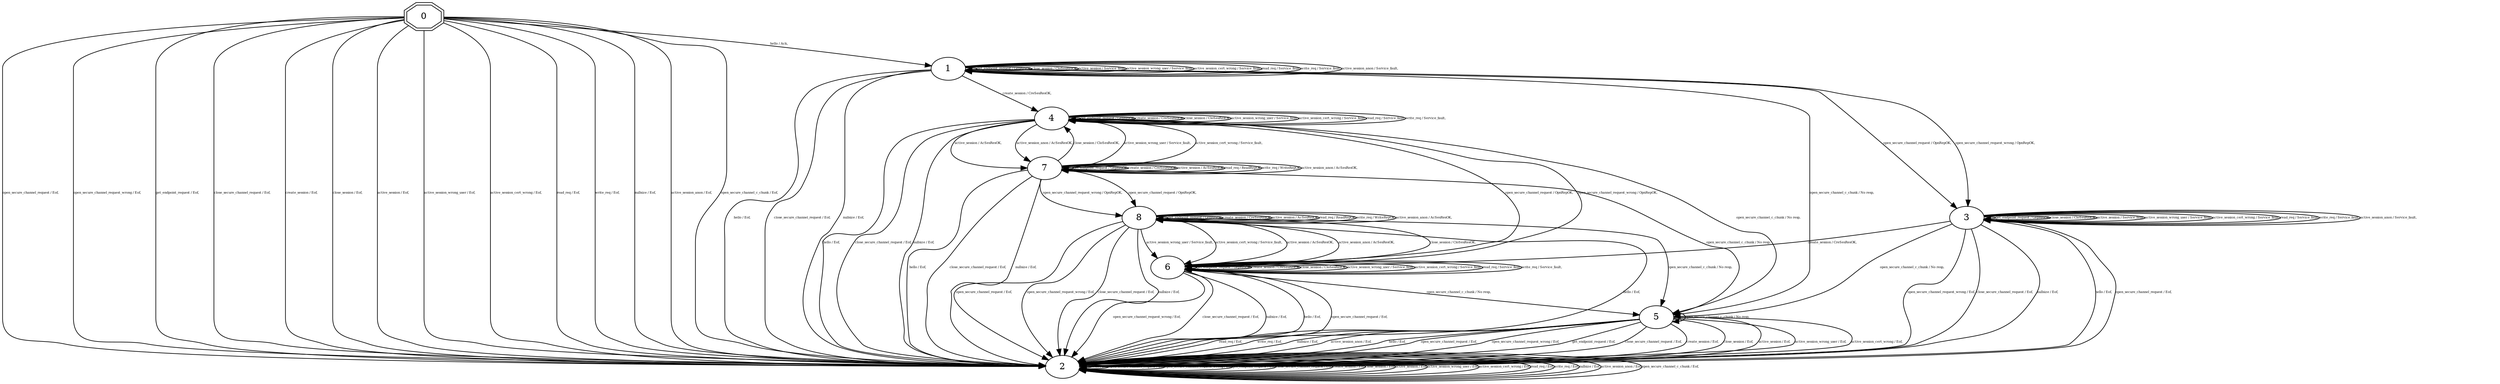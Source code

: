 digraph "Automata" {
"0" [shape=doubleoctagon, style=filled, fillcolor=white, URL="0"];
"2" [shape=ellipse, style=filled, fillcolor=white, URL="2"];
"1" [shape=ellipse, style=filled, fillcolor=white, URL="1"];
"5" [shape=ellipse, style=filled, fillcolor=white, URL="5"];
"4" [shape=ellipse, style=filled, fillcolor=white, URL="4"];
"7" [shape=ellipse, style=filled, fillcolor=white, URL="7"];
"8" [shape=ellipse, style=filled, fillcolor=white, URL="8"];
"6" [shape=ellipse, style=filled, fillcolor=white, URL="6"];
"3" [shape=ellipse, style=filled, fillcolor=white, URL="3"];
"0" -> "1" [fontsize=5, label="hello / Ack,", URL="t0"];
"0" -> "2" [fontsize=5, label="open_secure_channel_request / Eof,", URL="t1"];
"0" -> "2" [fontsize=5, label="open_secure_channel_request_wrong / Eof,", URL="t2"];
"0" -> "2" [fontsize=5, label="get_endpoint_request / Eof,", URL="t3"];
"0" -> "2" [fontsize=5, label="close_secure_channel_request / Eof,", URL="t4"];
"0" -> "2" [fontsize=5, label="create_session / Eof,", URL="t5"];
"0" -> "2" [fontsize=5, label="close_session / Eof,", URL="t6"];
"0" -> "2" [fontsize=5, label="active_session / Eof,", URL="t7"];
"0" -> "2" [fontsize=5, label="active_session_wrong_user / Eof,", URL="t8"];
"0" -> "2" [fontsize=5, label="active_session_cert_wrong / Eof,", URL="t9"];
"0" -> "2" [fontsize=5, label="read_req / Eof,", URL="t10"];
"0" -> "2" [fontsize=5, label="write_req / Eof,", URL="t11"];
"0" -> "2" [fontsize=5, label="nullsize / Eof,", URL="t12"];
"0" -> "2" [fontsize=5, label="active_session_anon / Eof,", URL="t13"];
"0" -> "2" [fontsize=5, label="open_secure_channel_c_chunk / Eof,", URL="t14"];
"2" -> "2" [fontsize=5, label="hello / Eof,", URL="t30"];
"2" -> "2" [fontsize=5, label="open_secure_channel_request / Eof,", URL="t31"];
"2" -> "2" [fontsize=5, label="open_secure_channel_request_wrong / Eof,", URL="t32"];
"2" -> "2" [fontsize=5, label="get_endpoint_request / Eof,", URL="t33"];
"2" -> "2" [fontsize=5, label="close_secure_channel_request / Eof,", URL="t34"];
"2" -> "2" [fontsize=5, label="create_session / Eof,", URL="t35"];
"2" -> "2" [fontsize=5, label="close_session / Eof,", URL="t36"];
"2" -> "2" [fontsize=5, label="active_session / Eof,", URL="t37"];
"2" -> "2" [fontsize=5, label="active_session_wrong_user / Eof,", URL="t38"];
"2" -> "2" [fontsize=5, label="active_session_cert_wrong / Eof,", URL="t39"];
"2" -> "2" [fontsize=5, label="read_req / Eof,", URL="t40"];
"2" -> "2" [fontsize=5, label="write_req / Eof,", URL="t41"];
"2" -> "2" [fontsize=5, label="nullsize / Eof,", URL="t42"];
"2" -> "2" [fontsize=5, label="active_session_anon / Eof,", URL="t43"];
"2" -> "2" [fontsize=5, label="open_secure_channel_c_chunk / Eof,", URL="t44"];
"1" -> "2" [fontsize=5, label="hello / Eof,", URL="t15"];
"1" -> "3" [fontsize=5, label="open_secure_channel_request / OpnRepOK,", URL="t16"];
"1" -> "3" [fontsize=5, label="open_secure_channel_request_wrong / OpnRepOK,", URL="t17"];
"1" -> "1" [fontsize=5, label="get_endpoint_request / GepResOK,", URL="t18"];
"1" -> "2" [fontsize=5, label="close_secure_channel_request / Eof,", URL="t19"];
"1" -> "4" [fontsize=5, label="create_session / CreSesResOK,", URL="t20"];
"1" -> "1" [fontsize=5, label="close_session / CloSesResOK,", URL="t21"];
"1" -> "1" [fontsize=5, label="active_session / Service_fault,", URL="t22"];
"1" -> "1" [fontsize=5, label="active_session_wrong_user / Service_fault,", URL="t23"];
"1" -> "1" [fontsize=5, label="active_session_cert_wrong / Service_fault,", URL="t24"];
"1" -> "1" [fontsize=5, label="read_req / Service_fault,", URL="t25"];
"1" -> "1" [fontsize=5, label="write_req / Service_fault,", URL="t26"];
"1" -> "2" [fontsize=5, label="nullsize / Eof,", URL="t27"];
"1" -> "1" [fontsize=5, label="active_session_anon / Service_fault,", URL="t28"];
"1" -> "5" [fontsize=5, label="open_secure_channel_c_chunk / No resp,", URL="t29"];
"5" -> "2" [fontsize=5, label="hello / Eof,", URL="t75"];
"5" -> "2" [fontsize=5, label="open_secure_channel_request / Eof,", URL="t76"];
"5" -> "2" [fontsize=5, label="open_secure_channel_request_wrong / Eof,", URL="t77"];
"5" -> "2" [fontsize=5, label="get_endpoint_request / Eof,", URL="t78"];
"5" -> "2" [fontsize=5, label="close_secure_channel_request / Eof,", URL="t79"];
"5" -> "2" [fontsize=5, label="create_session / Eof,", URL="t80"];
"5" -> "2" [fontsize=5, label="close_session / Eof,", URL="t81"];
"5" -> "2" [fontsize=5, label="active_session / Eof,", URL="t82"];
"5" -> "2" [fontsize=5, label="active_session_wrong_user / Eof,", URL="t83"];
"5" -> "2" [fontsize=5, label="active_session_cert_wrong / Eof,", URL="t84"];
"5" -> "2" [fontsize=5, label="read_req / Eof,", URL="t85"];
"5" -> "2" [fontsize=5, label="write_req / Eof,", URL="t86"];
"5" -> "2" [fontsize=5, label="nullsize / Eof,", URL="t87"];
"5" -> "2" [fontsize=5, label="active_session_anon / Eof,", URL="t88"];
"5" -> "5" [fontsize=5, label="open_secure_channel_c_chunk / No resp,", URL="t89"];
"4" -> "2" [fontsize=5, label="hello / Eof,", URL="t60"];
"4" -> "6" [fontsize=5, label="open_secure_channel_request / OpnRepOK,", URL="t61"];
"4" -> "6" [fontsize=5, label="open_secure_channel_request_wrong / OpnRepOK,", URL="t62"];
"4" -> "4" [fontsize=5, label="get_endpoint_request / GepResOK,", URL="t63"];
"4" -> "2" [fontsize=5, label="close_secure_channel_request / Eof,", URL="t64"];
"4" -> "4" [fontsize=5, label="create_session / CreSesResOK,", URL="t65"];
"4" -> "4" [fontsize=5, label="close_session / CloSesResOK,", URL="t66"];
"4" -> "7" [fontsize=5, label="active_session / AcSesResOK,", URL="t67"];
"4" -> "4" [fontsize=5, label="active_session_wrong_user / Service_fault,", URL="t68"];
"4" -> "4" [fontsize=5, label="active_session_cert_wrong / Service_fault,", URL="t69"];
"4" -> "4" [fontsize=5, label="read_req / Service_fault,", URL="t70"];
"4" -> "4" [fontsize=5, label="write_req / Service_fault,", URL="t71"];
"4" -> "2" [fontsize=5, label="nullsize / Eof,", URL="t72"];
"4" -> "7" [fontsize=5, label="active_session_anon / AcSesResOK,", URL="t73"];
"4" -> "5" [fontsize=5, label="open_secure_channel_c_chunk / No resp,", URL="t74"];
"7" -> "2" [fontsize=5, label="hello / Eof,", URL="t105"];
"7" -> "8" [fontsize=5, label="open_secure_channel_request / OpnRepOK,", URL="t106"];
"7" -> "8" [fontsize=5, label="open_secure_channel_request_wrong / OpnRepOK,", URL="t107"];
"7" -> "7" [fontsize=5, label="get_endpoint_request / GepResOK,", URL="t108"];
"7" -> "2" [fontsize=5, label="close_secure_channel_request / Eof,", URL="t109"];
"7" -> "7" [fontsize=5, label="create_session / CreSesResOK,", URL="t110"];
"7" -> "4" [fontsize=5, label="close_session / CloSesResOK,", URL="t111"];
"7" -> "7" [fontsize=5, label="active_session / AcSesResOK,", URL="t112"];
"7" -> "4" [fontsize=5, label="active_session_wrong_user / Service_fault,", URL="t113"];
"7" -> "4" [fontsize=5, label="active_session_cert_wrong / Service_fault,", URL="t114"];
"7" -> "7" [fontsize=5, label="read_req / ReadRepOK,", URL="t115"];
"7" -> "7" [fontsize=5, label="write_req / WriteRepOK,", URL="t116"];
"7" -> "2" [fontsize=5, label="nullsize / Eof,", URL="t117"];
"7" -> "7" [fontsize=5, label="active_session_anon / AcSesResOK,", URL="t118"];
"7" -> "5" [fontsize=5, label="open_secure_channel_c_chunk / No resp,", URL="t119"];
"8" -> "2" [fontsize=5, label="hello / Eof,", URL="t120"];
"8" -> "2" [fontsize=5, label="open_secure_channel_request / Eof,", URL="t121"];
"8" -> "2" [fontsize=5, label="open_secure_channel_request_wrong / Eof,", URL="t122"];
"8" -> "8" [fontsize=5, label="get_endpoint_request / GepResOK,", URL="t123"];
"8" -> "2" [fontsize=5, label="close_secure_channel_request / Eof,", URL="t124"];
"8" -> "8" [fontsize=5, label="create_session / CreSesResOK,", URL="t125"];
"8" -> "6" [fontsize=5, label="close_session / CloSesResOK,", URL="t126"];
"8" -> "8" [fontsize=5, label="active_session / AcSesResOK,", URL="t127"];
"8" -> "6" [fontsize=5, label="active_session_wrong_user / Service_fault,", URL="t128"];
"8" -> "6" [fontsize=5, label="active_session_cert_wrong / Service_fault,", URL="t129"];
"8" -> "8" [fontsize=5, label="read_req / ReadRepOK,", URL="t130"];
"8" -> "8" [fontsize=5, label="write_req / WriteRepOK,", URL="t131"];
"8" -> "2" [fontsize=5, label="nullsize / Eof,", URL="t132"];
"8" -> "8" [fontsize=5, label="active_session_anon / AcSesResOK,", URL="t133"];
"8" -> "5" [fontsize=5, label="open_secure_channel_c_chunk / No resp,", URL="t134"];
"6" -> "2" [fontsize=5, label="hello / Eof,", URL="t90"];
"6" -> "2" [fontsize=5, label="open_secure_channel_request / Eof,", URL="t91"];
"6" -> "2" [fontsize=5, label="open_secure_channel_request_wrong / Eof,", URL="t92"];
"6" -> "6" [fontsize=5, label="get_endpoint_request / GepResOK,", URL="t93"];
"6" -> "2" [fontsize=5, label="close_secure_channel_request / Eof,", URL="t94"];
"6" -> "6" [fontsize=5, label="create_session / CreSesResOK,", URL="t95"];
"6" -> "6" [fontsize=5, label="close_session / CloSesResOK,", URL="t96"];
"6" -> "8" [fontsize=5, label="active_session / AcSesResOK,", URL="t97"];
"6" -> "6" [fontsize=5, label="active_session_wrong_user / Service_fault,", URL="t98"];
"6" -> "6" [fontsize=5, label="active_session_cert_wrong / Service_fault,", URL="t99"];
"6" -> "6" [fontsize=5, label="read_req / Service_fault,", URL="t100"];
"6" -> "6" [fontsize=5, label="write_req / Service_fault,", URL="t101"];
"6" -> "2" [fontsize=5, label="nullsize / Eof,", URL="t102"];
"6" -> "8" [fontsize=5, label="active_session_anon / AcSesResOK,", URL="t103"];
"6" -> "5" [fontsize=5, label="open_secure_channel_c_chunk / No resp,", URL="t104"];
"3" -> "2" [fontsize=5, label="hello / Eof,", URL="t45"];
"3" -> "2" [fontsize=5, label="open_secure_channel_request / Eof,", URL="t46"];
"3" -> "2" [fontsize=5, label="open_secure_channel_request_wrong / Eof,", URL="t47"];
"3" -> "3" [fontsize=5, label="get_endpoint_request / GepResOK,", URL="t48"];
"3" -> "2" [fontsize=5, label="close_secure_channel_request / Eof,", URL="t49"];
"3" -> "6" [fontsize=5, label="create_session / CreSesResOK,", URL="t50"];
"3" -> "3" [fontsize=5, label="close_session / CloSesResOK,", URL="t51"];
"3" -> "3" [fontsize=5, label="active_session / Service_fault,", URL="t52"];
"3" -> "3" [fontsize=5, label="active_session_wrong_user / Service_fault,", URL="t53"];
"3" -> "3" [fontsize=5, label="active_session_cert_wrong / Service_fault,", URL="t54"];
"3" -> "3" [fontsize=5, label="read_req / Service_fault,", URL="t55"];
"3" -> "3" [fontsize=5, label="write_req / Service_fault,", URL="t56"];
"3" -> "2" [fontsize=5, label="nullsize / Eof,", URL="t57"];
"3" -> "3" [fontsize=5, label="active_session_anon / Service_fault,", URL="t58"];
"3" -> "5" [fontsize=5, label="open_secure_channel_c_chunk / No resp,", URL="t59"];
}